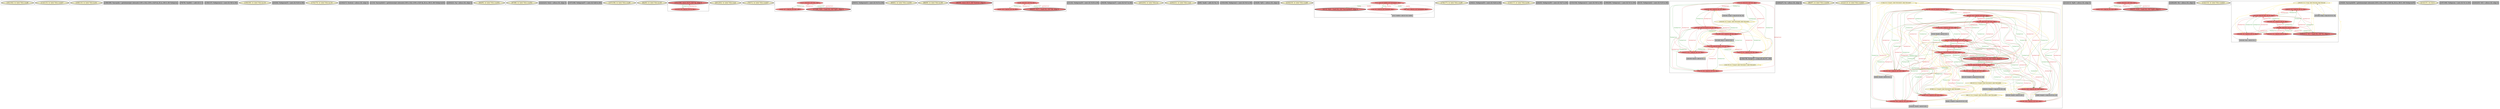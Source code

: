 
digraph G {





subgraph cluster55 {


node403 [penwidth=3.0,fontsize=20,fillcolor=lemonchiffon,label="[161/162]  br label %for.cond6",shape=ellipse,style=filled ]



}

subgraph cluster53 {


node401 [penwidth=3.0,fontsize=20,fillcolor=lemonchiffon,label="[114/115]  br label %for.cond27",shape=ellipse,style=filled ]



}

subgraph cluster51 {


node397 [penwidth=3.0,fontsize=20,fillcolor=lemonchiffon,label="[109/110]  br label %for.inc61",shape=ellipse,style=filled ]



}

subgraph cluster50 {


node396 [penwidth=3.0,fontsize=20,fillcolor=grey,label="[188/189]  %arrayidx = getelementptr inbounds [100 x i32], [100 x i32]* @_ZL1a, i64 0, i64 %idxprom",shape=rectangle,style=filled ]



}

subgraph cluster49 {


node395 [penwidth=3.0,fontsize=20,fillcolor=grey,label="[78/79]  %add41 = add i32 0, 0",shape=rectangle,style=filled ]



}

subgraph cluster45 {


node391 [penwidth=3.0,fontsize=20,fillcolor=grey,label="[136/137]  %idxprom12 = zext i32 %8 to i64",shape=rectangle,style=filled ]



}

subgraph cluster41 {


node386 [penwidth=3.0,fontsize=20,fillcolor=lemonchiffon,label="[159/160]  br label %for.inc19",shape=ellipse,style=filled ]



}

subgraph cluster39 {


node384 [penwidth=3.0,fontsize=20,fillcolor=grey,label="[43/44]  %idxprom35 = zext i32 %16 to i64",shape=rectangle,style=filled ]



}

subgraph cluster38 {


node383 [penwidth=3.0,fontsize=20,fillcolor=lemonchiffon,label="[174/175]  br label %for.inc16",shape=ellipse,style=filled ]



}

subgraph cluster46 {


node392 [penwidth=3.0,fontsize=20,fillcolor=grey,label="[216/217]  %retval = alloca i32, align 4",shape=rectangle,style=filled ]



}

subgraph cluster37 {


node382 [penwidth=3.0,fontsize=20,fillcolor=grey,label="[1/14]  %arrayidx43 = getelementptr inbounds [100 x i32], [100 x i32]* @_ZL1a, i64 0, i64 %idxprom42",shape=rectangle,style=filled ]



}

subgraph cluster36 {


node381 [penwidth=3.0,fontsize=20,fillcolor=grey,label="[220/221]  %j = alloca i32, align 4",shape=rectangle,style=filled ]



}

subgraph cluster15 {


node310 [penwidth=3.0,fontsize=20,fillcolor=lemonchiffon,label="[94/95]  br label %for.cond52",shape=ellipse,style=filled ]



}

subgraph cluster40 {


node385 [penwidth=3.0,fontsize=20,fillcolor=lemonchiffon,label="[97/98]  br label %for.cond52",shape=ellipse,style=filled ]



}

subgraph cluster35 {


node380 [penwidth=3.0,fontsize=20,fillcolor=grey,label="[222/223]  %i22 = alloca i32, align 4",shape=rectangle,style=filled ]



}

subgraph cluster54 {


node402 [penwidth=3.0,fontsize=20,fillcolor=grey,label="[107/108]  %idxprom57 = zext i32 %26 to i64",shape=rectangle,style=filled ]



}

subgraph cluster42 {


node387 [penwidth=3.0,fontsize=20,fillcolor=lemonchiffon,label="[157/158]  br label %for.cond9",shape=ellipse,style=filled ]



}

subgraph cluster11 {


node304 [penwidth=3.0,fontsize=20,fillcolor=lemonchiffon,label="[82/83]  br label %for.inc45",shape=ellipse,style=filled ]



}

subgraph cluster43 {


node389 [penwidth=3.0,fontsize=20,fillcolor=lightcoral,label="[151/156]  store i32 0, i32* %j, align 4",shape=ellipse,style=filled ]
node388 [fillcolor=lightcoral,label="[152/155]  %9 = load i32, i32* %j, align 4",shape=ellipse,style=filled ]

node388->node389 [style=solid,color=firebrick3,label="A|indep|Const",penwidth=1.0,fontcolor=firebrick3 ]
node389->node388 [style=solid,color=forestgreen,label="T|indep|Const",penwidth=1.0,fontcolor=forestgreen ]


}

subgraph cluster19 {


node340 [penwidth=3.0,fontsize=20,fillcolor=lemonchiffon,label="[201/202]  br label %for.cond",shape=ellipse,style=filled ]



}

subgraph cluster9 {


node302 [penwidth=3.0,fontsize=20,fillcolor=lemonchiffon,label="[70/71]  br label %for.cond27",shape=ellipse,style=filled ]



}

subgraph cluster52 {


node400 [fillcolor=lightcoral,label="[22/27]  store i32 0, i32* %j51, align 4",shape=ellipse,style=filled ]
node398 [fillcolor=lightcoral,label="[23/26]  %27 = load i32, i32* %j51, align 4",shape=ellipse,style=filled ]
node399 [penwidth=3.0,fontsize=20,fillcolor=lightcoral,label="[17/28]  %24 = load i32, i32* %j51, align 4",shape=ellipse,style=filled ]

node399->node400 [style=solid,color=firebrick3,label="A|indep|Const",penwidth=1.0,fontcolor=firebrick3 ]
node400->node398 [style=solid,color=forestgreen,label="T|indep|Const",penwidth=1.0,fontcolor=forestgreen ]
node400->node399 [style=solid,color=forestgreen,label="T|indep|Const",penwidth=1.0,fontcolor=forestgreen ]
node398->node400 [style=solid,color=firebrick3,label="A|indep|Const",penwidth=1.0,fontcolor=firebrick3 ]


}

subgraph cluster8 {


node301 [penwidth=3.0,fontsize=20,fillcolor=grey,label="[50/51]  %idxprom33 = zext i32 %15 to i64",shape=rectangle,style=filled ]



}

subgraph cluster10 {


node303 [penwidth=3.0,fontsize=20,fillcolor=lemonchiffon,label="[80/81]  br label %for.cond30",shape=ellipse,style=filled ]



}

subgraph cluster23 {


node346 [penwidth=3.0,fontsize=20,fillcolor=lemonchiffon,label="[68/69]  br label %for.inc48",shape=ellipse,style=filled ]



}

subgraph cluster7 {


node300 [penwidth=3.0,fontsize=20,fillcolor=lightcoral,label="[48/49]  store i32 0, i32* %retval, align 4",shape=ellipse,style=filled ]



}

subgraph cluster14 {


node309 [fillcolor=lightcoral,label="[41/46]  store i32 0, i32* %k, align 4",shape=ellipse,style=filled ]
node307 [fillcolor=lightcoral,label="[42/45]  %16 = load i32, i32* %k, align 4",shape=ellipse,style=filled ]
node308 [penwidth=3.0,fontsize=20,fillcolor=lightcoral,label="[40/47]  %17 = load i32, i32* %k, align 4",shape=ellipse,style=filled ]

node308->node309 [style=solid,color=firebrick3,label="A|indep|Const",penwidth=1.0,fontcolor=firebrick3 ]
node309->node308 [style=solid,color=forestgreen,label="T|indep|Const",penwidth=1.0,fontcolor=forestgreen ]
node309->node307 [style=solid,color=forestgreen,label="T|indep|Const",penwidth=1.0,fontcolor=forestgreen ]
node307->node309 [style=solid,color=firebrick3,label="A|indep|Const",penwidth=1.0,fontcolor=firebrick3 ]


}

subgraph cluster44 {


node390 [penwidth=3.0,fontsize=20,fillcolor=grey,label="[31/32]  %idxprom39 = zext i32 %18 to i64",shape=rectangle,style=filled ]



}

subgraph cluster6 {


node299 [penwidth=3.0,fontsize=20,fillcolor=grey,label="[38/39]  %idxprom37 = zext i32 %17 to i64",shape=rectangle,style=filled ]



}

subgraph cluster30 {


node362 [penwidth=3.0,fontsize=20,fillcolor=lemonchiffon,label="[203/204]  br label %for.inc",shape=ellipse,style=filled ]



}

subgraph cluster31 {


node363 [penwidth=3.0,fontsize=20,fillcolor=lemonchiffon,label="[230/231]  br label %for.cond",shape=ellipse,style=filled ]



}

subgraph cluster0 {


node289 [penwidth=3.0,fontsize=20,fillcolor=grey,label="[8/9]  %add = add i32 %2, 0",shape=rectangle,style=filled ]



}

subgraph cluster13 {


node306 [penwidth=3.0,fontsize=20,fillcolor=grey,label="[193/194]  %idxprom3 = zext i32 %4 to i64",shape=rectangle,style=filled ]



}

subgraph cluster5 {


node298 [penwidth=3.0,fontsize=20,fillcolor=grey,label="[16/29]  %j51 = alloca i32, align 4",shape=rectangle,style=filled ]



}

subgraph cluster47 {


node393 [penwidth=3.0,fontsize=20,fillcolor=lemonchiffon,label="[218/219]  br label %for.cond6",shape=ellipse,style=filled ]



}

subgraph cluster1 {


node294 [fillcolor=lightcoral,label="[4/11]  store i32 %add44, i32* %arrayidx43, align 4",shape=ellipse,style=filled ]
node293 [penwidth=3.0,fontsize=20,fillcolor=lightcoral,label="[2/13]  %20 = load i32, i32* %arrayidx43, align 4",shape=ellipse,style=filled ]
node292 [fillcolor=grey,label="[3/12]  %add44 = add i32 %20, %add41",shape=rectangle,style=filled ]
node290 [fillcolor=lightcoral,label="[7/10]  %2 = load i32, i32* %arrayidx, align 4",shape=ellipse,style=filled ]
node291 [fillcolor=lightcoral,label="[5/6]  %25 = load i32, i32* %arrayidx56, align 4",shape=ellipse,style=filled ]

node292->node294 [style=solid,color=black,label="",penwidth=0.5,fontcolor=black ]
node293->node294 [style=solid,color=firebrick3,label="A|indep",penwidth=1.0,fontcolor=firebrick3 ]
node291->node294 [style=solid,color=firebrick3,label="A|indep",penwidth=1.0,fontcolor=firebrick3 ]
node293->node292 [style=solid,color=black,label="",penwidth=0.5,fontcolor=black ]
node294->node291 [style=solid,color=forestgreen,label="T|indep",penwidth=1.0,fontcolor=forestgreen ]
node290->node294 [style=solid,color=firebrick3,label="A|indep",penwidth=1.0,fontcolor=firebrick3 ]
node294->node293 [style=solid,color=forestgreen,label="T|indep",penwidth=1.0,fontcolor=forestgreen ]
node294->node290 [style=solid,color=forestgreen,label="T|indep",penwidth=1.0,fontcolor=forestgreen ]


}

subgraph cluster32 {


node364 [penwidth=3.0,fontsize=20,fillcolor=lemonchiffon,label="[176/177]  br label %for.cond9",shape=ellipse,style=filled ]



}

subgraph cluster3 {


node296 [penwidth=3.0,fontsize=20,fillcolor=grey,label="[18/21]  %idxprom55 = zext i32 %24 to i64",shape=rectangle,style=filled ]



}

subgraph cluster48 {


node394 [penwidth=3.0,fontsize=20,fillcolor=lemonchiffon,label="[116/117]  br label %for.inc64",shape=ellipse,style=filled ]



}

subgraph cluster4 {


node297 [penwidth=3.0,fontsize=20,fillcolor=grey,label="[24/25]  %idxprom59 = zext i32 %27 to i64",shape=rectangle,style=filled ]



}

subgraph cluster17 {


node312 [penwidth=3.0,fontsize=20,fillcolor=grey,label="[153/154]  %idxprom14 = zext i32 %9 to i64",shape=rectangle,style=filled ]



}

subgraph cluster16 {


node311 [penwidth=3.0,fontsize=20,fillcolor=grey,label="[199/200]  %idxprom1 = zext i32 %3 to i64",shape=rectangle,style=filled ]



}

subgraph cluster2 {


node295 [penwidth=3.0,fontsize=20,fillcolor=grey,label="[0/15]  %idxprom42 = zext i32 %19 to i64",shape=rectangle,style=filled ]



}

subgraph cluster34 {


node379 [fillcolor=lightcoral,label="[139/172]  store i32 0, i32* %i5, align 4",shape=ellipse,style=filled ]
node378 [fillcolor=lightcoral,label="[148/165]  %6 = load i32, i32* %i5, align 4",shape=ellipse,style=filled ]
node377 [fillcolor=grey,label="[149/164]  %cmp7 = icmp ult i32 %6, 100",shape=rectangle,style=filled ]
node376 [fillcolor=lightcoral,label="[138/173]  %8 = load i32, i32* %i5, align 4",shape=ellipse,style=filled ]
node372 [fillcolor=lightcoral,label="[141/170]  store i32 %inc17, i32* %i5, align 4",shape=ellipse,style=filled ]
node367 [fillcolor=lightcoral,label="[140/171]  %7 = load i32, i32* %i5, align 4",shape=ellipse,style=filled ]
node375 [fillcolor=lemonchiffon,label="[150/163]  br i1 %cmp7, label %for.body8, label %for.end21",shape=ellipse,style=filled ]
node373 [fillcolor=lemonchiffon,label="[135/178]  br i1 %cmp10, label %for.body11, label %for.end18",shape=ellipse,style=filled ]
node369 [fillcolor=lightcoral,label="[144/147]  %11 = load i32, i32* %i5, align 4",shape=ellipse,style=filled ]
node368 [fillcolor=grey,label="[145/146]  %inc20 = add i32 %11, 1",shape=rectangle,style=filled ]
node370 [fillcolor=lightcoral,label="[143/166]  store i32 %inc20, i32* %i5, align 4",shape=ellipse,style=filled ]
node374 [penwidth=3.0,fontsize=20,fillcolor=grey,label="[134/179]  %cmp10 = icmp ult i32 %7, 100",shape=rectangle,style=filled ]
node366 [fillcolor=grey,label="[167/168]  %inc17 = add i32 %10, 1",shape=rectangle,style=filled ]
node371 [fillcolor=lightcoral,label="[142/169]  %10 = load i32, i32* %i5, align 4",shape=ellipse,style=filled ]

node373->node374 [style=solid,color=gold,label="C",penwidth=1.0,fontcolor=gold ]
node367->node379 [style=solid,color=firebrick3,label="A|indep|Const",penwidth=1.0,fontcolor=firebrick3 ]
node373->node373 [style=solid,color=gold,label="C",penwidth=1.0,fontcolor=gold ]
node379->node367 [style=solid,color=forestgreen,label="T|indep|Const",penwidth=1.0,fontcolor=forestgreen ]
node373->node371 [style=solid,color=gold,label="C",penwidth=1.0,fontcolor=gold ]
node373->node366 [style=solid,color=gold,label="C",penwidth=1.0,fontcolor=gold ]
node375->node377 [style=solid,color=gold,label="C",penwidth=1.0,fontcolor=gold ]
node373->node376 [style=solid,color=gold,label="C",penwidth=1.0,fontcolor=gold ]
node377->node375 [style=solid,color=black,label="",penwidth=0.5,fontcolor=black ]
node372->node376 [style=solid,color=forestgreen,label="T|indep|Const",penwidth=1.0,fontcolor=forestgreen ]
node371->node379 [style=solid,color=firebrick3,label="A|indep|Const",penwidth=1.0,fontcolor=firebrick3 ]
node369->node379 [style=solid,color=firebrick3,label="A|indep|Const",penwidth=1.0,fontcolor=firebrick3 ]
node373->node367 [style=solid,color=gold,label="C",penwidth=1.0,fontcolor=gold ]
node370->node369 [style=solid,color=forestgreen,label="T|indep|Const",penwidth=1.0,fontcolor=forestgreen ]
node370->node376 [style=solid,color=forestgreen,label="T|indep|Const",penwidth=1.0,fontcolor=forestgreen ]
node370->node367 [style=solid,color=forestgreen,label="T|indep|Const",penwidth=1.0,fontcolor=forestgreen ]
node379->node371 [style=solid,color=forestgreen,label="T|indep|Const",penwidth=1.0,fontcolor=forestgreen ]
node369->node372 [style=solid,color=firebrick3,label="A|indep|Const",penwidth=1.0,fontcolor=firebrick3 ]
node370->node371 [style=solid,color=forestgreen,label="T|indep|Const",penwidth=1.0,fontcolor=forestgreen ]
node375->node375 [style=solid,color=gold,label="C",penwidth=1.0,fontcolor=gold ]
node367->node370 [style=solid,color=firebrick3,label="A|indep|Const",penwidth=1.0,fontcolor=firebrick3 ]
node376->node370 [style=solid,color=firebrick3,label="A|indep|Const",penwidth=1.0,fontcolor=firebrick3 ]
node369->node368 [style=solid,color=black,label="",penwidth=0.5,fontcolor=black ]
node379->node378 [style=solid,color=forestgreen,label="T|indep|Const",penwidth=1.0,fontcolor=forestgreen ]
node371->node372 [style=solid,color=firebrick3,label="A|indep|Const",penwidth=1.0,fontcolor=firebrick3 ]
node375->node374 [style=solid,color=gold,label="C",penwidth=1.0,fontcolor=gold ]
node374->node373 [style=solid,color=black,label="",penwidth=0.5,fontcolor=black ]
node372->node369 [style=solid,color=forestgreen,label="T|indep|Const",penwidth=1.0,fontcolor=forestgreen ]
node376->node372 [style=solid,color=firebrick3,label="A|indep|Const",penwidth=1.0,fontcolor=firebrick3 ]
node378->node377 [style=solid,color=black,label="",penwidth=0.5,fontcolor=black ]
node367->node372 [style=solid,color=firebrick3,label="A|indep|Const",penwidth=1.0,fontcolor=firebrick3 ]
node375->node378 [style=solid,color=gold,label="C",penwidth=1.0,fontcolor=gold ]
node378->node370 [style=solid,color=firebrick3,label="A|indep|Const",penwidth=1.0,fontcolor=firebrick3 ]
node371->node370 [style=solid,color=firebrick3,label="A|indep|Const",penwidth=1.0,fontcolor=firebrick3 ]
node378->node372 [style=solid,color=firebrick3,label="A|indep|Const",penwidth=1.0,fontcolor=firebrick3 ]
node371->node366 [style=solid,color=black,label="",penwidth=0.5,fontcolor=black ]
node372->node378 [style=solid,color=forestgreen,label="T|indep|Const",penwidth=1.0,fontcolor=forestgreen ]
node379->node376 [style=solid,color=forestgreen,label="T|indep|Const",penwidth=1.0,fontcolor=forestgreen ]
node369->node370 [style=solid,color=firebrick3,label="A|indep|Const",penwidth=1.0,fontcolor=firebrick3 ]
node378->node379 [style=solid,color=firebrick3,label="A|indep|Const",penwidth=1.0,fontcolor=firebrick3 ]
node375->node373 [style=solid,color=gold,label="C",penwidth=1.0,fontcolor=gold ]
node376->node379 [style=solid,color=firebrick3,label="A|indep|Const",penwidth=1.0,fontcolor=firebrick3 ]
node375->node367 [style=solid,color=gold,label="C",penwidth=1.0,fontcolor=gold ]
node372->node371 [style=solid,color=forestgreen,label="T|indep|Const",penwidth=1.0,fontcolor=forestgreen ]
node370->node378 [style=solid,color=forestgreen,label="T|indep|Const",penwidth=1.0,fontcolor=forestgreen ]
node373->node372 [style=solid,color=gold,label="C",penwidth=1.0,fontcolor=gold ]
node375->node370 [style=solid,color=gold,label="C",penwidth=1.0,fontcolor=gold ]
node372->node367 [style=solid,color=forestgreen,label="T|indep|Const",penwidth=1.0,fontcolor=forestgreen ]
node366->node372 [style=solid,color=black,label="",penwidth=0.5,fontcolor=black ]
node375->node368 [style=solid,color=gold,label="C",penwidth=1.0,fontcolor=gold ]
node368->node370 [style=solid,color=black,label="",penwidth=0.5,fontcolor=black ]
node375->node369 [style=solid,color=gold,label="C",penwidth=1.0,fontcolor=gold ]
node367->node374 [style=solid,color=black,label="",penwidth=0.5,fontcolor=black ]
node379->node369 [style=solid,color=forestgreen,label="T|indep|Const",penwidth=1.0,fontcolor=forestgreen ]


}

subgraph cluster22 {


node345 [penwidth=3.0,fontsize=20,fillcolor=grey,label="[226/227]  %i = alloca i32, align 4",shape=rectangle,style=filled ]



}

subgraph cluster56 {


node404 [penwidth=3.0,fontsize=20,fillcolor=lemonchiffon,label="[86/87]  br label %for.cond30",shape=ellipse,style=filled ]



}

subgraph cluster25 {


node348 [penwidth=3.0,fontsize=20,fillcolor=lemonchiffon,label="[112/113]  br label %for.cond23",shape=ellipse,style=filled ]



}

subgraph cluster18 {


node339 [fillcolor=lemonchiffon,label="[77/84]  br i1 %cmp31, label %for.body32, label %for.end47",shape=ellipse,style=filled ]
node338 [fillcolor=lightcoral,label="[99/102]  %23 = load i32, i32* %i22, align 4",shape=ellipse,style=filled ]
node336 [fillcolor=lemonchiffon,label="[93/118]  br i1 %cmp24, label %for.body25, label %for.end66",shape=ellipse,style=filled ]
node335 [fillcolor=lightcoral,label="[58/125]  %29 = load i32, i32* %i22, align 4",shape=ellipse,style=filled ]
node334 [fillcolor=lightcoral,label="[57/126]  store i32 0, i32* %i22, align 4",shape=ellipse,style=filled ]
node333 [fillcolor=lightcoral,label="[54/129]  %26 = load i32, i32* %i22, align 4",shape=ellipse,style=filled ]
node332 [fillcolor=lightcoral,label="[55/128]  store i32 %inc46, i32* %i22, align 4",shape=ellipse,style=filled ]
node337 [fillcolor=grey,label="[92/119]  %cmp24 = icmp ult i32 %12, 100",shape=rectangle,style=filled ]
node331 [fillcolor=lightcoral,label="[91/120]  %12 = load i32, i32* %i22, align 4",shape=ellipse,style=filled ]
node330 [fillcolor=lightcoral,label="[64/121]  store i32 %inc49, i32* %i22, align 4",shape=ellipse,style=filled ]
node329 [fillcolor=lightcoral,label="[60/123]  store i32 %inc65, i32* %i22, align 4",shape=ellipse,style=filled ]
node318 [fillcolor=grey,label="[66/89]  %cmp28 = icmp ult i32 %13, 100",shape=rectangle,style=filled ]
node319 [fillcolor=grey,label="[59/124]  %inc65 = add i32 %29, 1",shape=rectangle,style=filled ]
node316 [fillcolor=lemonchiffon,label="[96/111]  br i1 %cmp53, label %for.body54, label %for.end63",shape=ellipse,style=filled ]
node315 [fillcolor=grey,label="[100/101]  %cmp53 = icmp ult i32 %23, 100",shape=rectangle,style=filled ]
node325 [fillcolor=lightcoral,label="[61/122]  %21 = load i32, i32* %i22, align 4",shape=ellipse,style=filled ]
node314 [fillcolor=grey,label="[62/63]  %inc46 = add i32 %21, 1",shape=rectangle,style=filled ]
node320 [fillcolor=grey,label="[104/105]  %inc62 = add i32 %28, 1",shape=rectangle,style=filled ]
node323 [fillcolor=lightcoral,label="[65/90]  %13 = load i32, i32* %i22, align 4",shape=ellipse,style=filled ]
node328 [fillcolor=lightcoral,label="[53/130]  store i32 %inc62, i32* %i22, align 4",shape=ellipse,style=filled ]
node322 [fillcolor=grey,label="[76/85]  %cmp31 = icmp ult i32 %14, 100",shape=rectangle,style=filled ]
node317 [fillcolor=lightcoral,label="[103/106]  %28 = load i32, i32* %i22, align 4",shape=ellipse,style=filled ]
node313 [fillcolor=grey,label="[73/74]  %inc49 = add i32 %22, 1",shape=rectangle,style=filled ]
node324 [penwidth=3.0,fontsize=20,fillcolor=lightcoral,label="[52/131]  %15 = load i32, i32* %i22, align 4",shape=ellipse,style=filled ]
node326 [fillcolor=lightcoral,label="[56/127]  %14 = load i32, i32* %i22, align 4",shape=ellipse,style=filled ]
node321 [fillcolor=lemonchiffon,label="[67/88]  br i1 %cmp28, label %for.body29, label %for.end50",shape=ellipse,style=filled ]
node327 [fillcolor=lightcoral,label="[72/75]  %22 = load i32, i32* %i22, align 4",shape=ellipse,style=filled ]

node329->node338 [style=solid,color=forestgreen,label="T|indep|Const",penwidth=1.0,fontcolor=forestgreen ]
node329->node333 [style=solid,color=forestgreen,label="T|indep|Const",penwidth=1.0,fontcolor=forestgreen ]
node333->node329 [style=solid,color=firebrick3,label="A|indep|Const",penwidth=1.0,fontcolor=firebrick3 ]
node328->node338 [style=solid,color=forestgreen,label="T|indep|Const",penwidth=1.0,fontcolor=forestgreen ]
node328->node335 [style=solid,color=forestgreen,label="T|indep|Const",penwidth=1.0,fontcolor=forestgreen ]
node324->node329 [style=solid,color=firebrick3,label="A|indep|Const",penwidth=1.0,fontcolor=firebrick3 ]
node324->node330 [style=solid,color=firebrick3,label="A|indep|Const",penwidth=1.0,fontcolor=firebrick3 ]
node330->node324 [style=solid,color=forestgreen,label="T|indep|Const",penwidth=1.0,fontcolor=forestgreen ]
node334->node327 [style=solid,color=forestgreen,label="T|indep|Const",penwidth=1.0,fontcolor=forestgreen ]
node332->node327 [style=solid,color=forestgreen,label="T|indep|Const",penwidth=1.0,fontcolor=forestgreen ]
node330->node327 [style=solid,color=forestgreen,label="T|indep|Const",penwidth=1.0,fontcolor=forestgreen ]
node327->node313 [style=solid,color=black,label="",penwidth=0.5,fontcolor=black ]
node326->node334 [style=solid,color=firebrick3,label="A|indep|Const",penwidth=1.0,fontcolor=firebrick3 ]
node328->node325 [style=solid,color=forestgreen,label="T|indep|Const",penwidth=1.0,fontcolor=forestgreen ]
node334->node326 [style=solid,color=forestgreen,label="T|indep|Const",penwidth=1.0,fontcolor=forestgreen ]
node326->node332 [style=solid,color=firebrick3,label="A|indep|Const",penwidth=1.0,fontcolor=firebrick3 ]
node332->node326 [style=solid,color=forestgreen,label="T|indep|Const",penwidth=1.0,fontcolor=forestgreen ]
node326->node328 [style=solid,color=firebrick3,label="A|indep|Const",penwidth=1.0,fontcolor=firebrick3 ]
node316->node320 [style=solid,color=gold,label="C",penwidth=1.0,fontcolor=gold ]
node331->node329 [style=solid,color=firebrick3,label="A|indep|Const",penwidth=1.0,fontcolor=firebrick3 ]
node326->node322 [style=solid,color=black,label="",penwidth=0.5,fontcolor=black ]
node333->node328 [style=solid,color=firebrick3,label="A|indep|Const",penwidth=1.0,fontcolor=firebrick3 ]
node325->node334 [style=solid,color=firebrick3,label="A|indep|Const",penwidth=1.0,fontcolor=firebrick3 ]
node325->node314 [style=solid,color=black,label="",penwidth=0.5,fontcolor=black ]
node324->node334 [style=solid,color=firebrick3,label="A|indep|Const",penwidth=1.0,fontcolor=firebrick3 ]
node334->node324 [style=solid,color=forestgreen,label="T|indep|Const",penwidth=1.0,fontcolor=forestgreen ]
node338->node329 [style=solid,color=firebrick3,label="A|indep|Const",penwidth=1.0,fontcolor=firebrick3 ]
node332->node324 [style=solid,color=forestgreen,label="T|indep|Const",penwidth=1.0,fontcolor=forestgreen ]
node329->node335 [style=solid,color=forestgreen,label="T|indep|Const",penwidth=1.0,fontcolor=forestgreen ]
node317->node332 [style=solid,color=firebrick3,label="A|indep|Const",penwidth=1.0,fontcolor=firebrick3 ]
node329->node317 [style=solid,color=forestgreen,label="T|indep|Const",penwidth=1.0,fontcolor=forestgreen ]
node332->node317 [style=solid,color=forestgreen,label="T|indep|Const",penwidth=1.0,fontcolor=forestgreen ]
node328->node326 [style=solid,color=forestgreen,label="T|indep|Const",penwidth=1.0,fontcolor=forestgreen ]
node334->node331 [style=solid,color=forestgreen,label="T|indep|Const",penwidth=1.0,fontcolor=forestgreen ]
node334->node335 [style=solid,color=forestgreen,label="T|indep|Const",penwidth=1.0,fontcolor=forestgreen ]
node323->node318 [style=solid,color=black,label="",penwidth=0.5,fontcolor=black ]
node335->node334 [style=solid,color=firebrick3,label="A|indep|Const",penwidth=1.0,fontcolor=firebrick3 ]
node328->node317 [style=solid,color=forestgreen,label="T|indep|Const",penwidth=1.0,fontcolor=forestgreen ]
node325->node330 [style=solid,color=firebrick3,label="A|indep|Const",penwidth=1.0,fontcolor=firebrick3 ]
node336->node316 [style=solid,color=gold,label="C",penwidth=1.0,fontcolor=gold ]
node317->node328 [style=solid,color=firebrick3,label="A|indep|Const",penwidth=1.0,fontcolor=firebrick3 ]
node316->node338 [style=solid,color=gold,label="C",penwidth=1.0,fontcolor=gold ]
node316->node315 [style=solid,color=gold,label="C",penwidth=1.0,fontcolor=gold ]
node335->node319 [style=solid,color=black,label="",penwidth=0.5,fontcolor=black ]
node332->node323 [style=solid,color=forestgreen,label="T|indep|Const",penwidth=1.0,fontcolor=forestgreen ]
node331->node334 [style=solid,color=firebrick3,label="A|indep|Const",penwidth=1.0,fontcolor=firebrick3 ]
node323->node332 [style=solid,color=firebrick3,label="A|indep|Const",penwidth=1.0,fontcolor=firebrick3 ]
node339->node322 [style=solid,color=gold,label="C",penwidth=1.0,fontcolor=gold ]
node331->node330 [style=solid,color=firebrick3,label="A|indep|Const",penwidth=1.0,fontcolor=firebrick3 ]
node321->node326 [style=solid,color=gold,label="C",penwidth=1.0,fontcolor=gold ]
node325->node329 [style=solid,color=firebrick3,label="A|indep|Const",penwidth=1.0,fontcolor=firebrick3 ]
node330->node333 [style=solid,color=forestgreen,label="T|indep|Const",penwidth=1.0,fontcolor=forestgreen ]
node330->node325 [style=solid,color=forestgreen,label="T|indep|Const",penwidth=1.0,fontcolor=forestgreen ]
node321->node323 [style=solid,color=gold,label="C",penwidth=1.0,fontcolor=gold ]
node334->node333 [style=solid,color=forestgreen,label="T|indep|Const",penwidth=1.0,fontcolor=forestgreen ]
node332->node325 [style=solid,color=forestgreen,label="T|indep|Const",penwidth=1.0,fontcolor=forestgreen ]
node333->node330 [style=solid,color=firebrick3,label="A|indep|Const",penwidth=1.0,fontcolor=firebrick3 ]
node335->node330 [style=solid,color=firebrick3,label="A|indep|Const",penwidth=1.0,fontcolor=firebrick3 ]
node332->node333 [style=solid,color=forestgreen,label="T|indep|Const",penwidth=1.0,fontcolor=forestgreen ]
node335->node329 [style=solid,color=firebrick3,label="A|indep|Const",penwidth=1.0,fontcolor=firebrick3 ]
node329->node326 [style=solid,color=forestgreen,label="T|indep|Const",penwidth=1.0,fontcolor=forestgreen ]
node329->node324 [style=solid,color=forestgreen,label="T|indep|Const",penwidth=1.0,fontcolor=forestgreen ]
node334->node317 [style=solid,color=forestgreen,label="T|indep|Const",penwidth=1.0,fontcolor=forestgreen ]
node317->node330 [style=solid,color=firebrick3,label="A|indep|Const",penwidth=1.0,fontcolor=firebrick3 ]
node331->node337 [style=solid,color=black,label="",penwidth=0.5,fontcolor=black ]
node335->node328 [style=solid,color=firebrick3,label="A|indep|Const",penwidth=1.0,fontcolor=firebrick3 ]
node333->node332 [style=solid,color=firebrick3,label="A|indep|Const",penwidth=1.0,fontcolor=firebrick3 ]
node334->node323 [style=solid,color=forestgreen,label="T|indep|Const",penwidth=1.0,fontcolor=forestgreen ]
node327->node328 [style=solid,color=firebrick3,label="A|indep|Const",penwidth=1.0,fontcolor=firebrick3 ]
node332->node338 [style=solid,color=forestgreen,label="T|indep|Const",penwidth=1.0,fontcolor=forestgreen ]
node327->node332 [style=solid,color=firebrick3,label="A|indep|Const",penwidth=1.0,fontcolor=firebrick3 ]
node337->node336 [style=solid,color=black,label="",penwidth=0.5,fontcolor=black ]
node333->node334 [style=solid,color=firebrick3,label="A|indep|Const",penwidth=1.0,fontcolor=firebrick3 ]
node336->node315 [style=solid,color=gold,label="C",penwidth=1.0,fontcolor=gold ]
node332->node331 [style=solid,color=forestgreen,label="T|indep|Const",penwidth=1.0,fontcolor=forestgreen ]
node323->node328 [style=solid,color=firebrick3,label="A|indep|Const",penwidth=1.0,fontcolor=firebrick3 ]
node317->node329 [style=solid,color=firebrick3,label="A|indep|Const",penwidth=1.0,fontcolor=firebrick3 ]
node336->node335 [style=solid,color=gold,label="C",penwidth=1.0,fontcolor=gold ]
node338->node328 [style=solid,color=firebrick3,label="A|indep|Const",penwidth=1.0,fontcolor=firebrick3 ]
node325->node328 [style=solid,color=firebrick3,label="A|indep|Const",penwidth=1.0,fontcolor=firebrick3 ]
node331->node332 [style=solid,color=firebrick3,label="A|indep|Const",penwidth=1.0,fontcolor=firebrick3 ]
node314->node332 [style=solid,color=black,label="",penwidth=0.5,fontcolor=black ]
node321->node313 [style=solid,color=gold,label="C",penwidth=1.0,fontcolor=gold ]
node329->node331 [style=solid,color=forestgreen,label="T|indep|Const",penwidth=1.0,fontcolor=forestgreen ]
node336->node338 [style=solid,color=gold,label="C",penwidth=1.0,fontcolor=gold ]
node339->node314 [style=solid,color=gold,label="C",penwidth=1.0,fontcolor=gold ]
node321->node318 [style=solid,color=gold,label="C",penwidth=1.0,fontcolor=gold ]
node327->node334 [style=solid,color=firebrick3,label="A|indep|Const",penwidth=1.0,fontcolor=firebrick3 ]
node339->node332 [style=solid,color=gold,label="C",penwidth=1.0,fontcolor=gold ]
node321->node330 [style=solid,color=gold,label="C",penwidth=1.0,fontcolor=gold ]
node334->node338 [style=solid,color=forestgreen,label="T|indep|Const",penwidth=1.0,fontcolor=forestgreen ]
node339->node326 [style=solid,color=gold,label="C",penwidth=1.0,fontcolor=gold ]
node323->node334 [style=solid,color=firebrick3,label="A|indep|Const",penwidth=1.0,fontcolor=firebrick3 ]
node317->node320 [style=solid,color=black,label="",penwidth=0.5,fontcolor=black ]
node338->node315 [style=solid,color=black,label="",penwidth=0.5,fontcolor=black ]
node338->node334 [style=solid,color=firebrick3,label="A|indep|Const",penwidth=1.0,fontcolor=firebrick3 ]
node339->node324 [style=solid,color=gold,label="C",penwidth=1.0,fontcolor=gold ]
node336->node337 [style=solid,color=gold,label="C",penwidth=1.0,fontcolor=gold ]
node317->node334 [style=solid,color=firebrick3,label="A|indep|Const",penwidth=1.0,fontcolor=firebrick3 ]
node339->node339 [style=solid,color=gold,label="C",penwidth=1.0,fontcolor=gold ]
node316->node333 [style=solid,color=gold,label="C",penwidth=1.0,fontcolor=gold ]
node330->node335 [style=solid,color=forestgreen,label="T|indep|Const",penwidth=1.0,fontcolor=forestgreen ]
node336->node331 [style=solid,color=gold,label="C",penwidth=1.0,fontcolor=gold ]
node322->node339 [style=solid,color=black,label="",penwidth=0.5,fontcolor=black ]
node315->node316 [style=solid,color=black,label="",penwidth=0.5,fontcolor=black ]
node336->node329 [style=solid,color=gold,label="C",penwidth=1.0,fontcolor=gold ]
node339->node325 [style=solid,color=gold,label="C",penwidth=1.0,fontcolor=gold ]
node331->node328 [style=solid,color=firebrick3,label="A|indep|Const",penwidth=1.0,fontcolor=firebrick3 ]
node338->node332 [style=solid,color=firebrick3,label="A|indep|Const",penwidth=1.0,fontcolor=firebrick3 ]
node332->node335 [style=solid,color=forestgreen,label="T|indep|Const",penwidth=1.0,fontcolor=forestgreen ]
node336->node321 [style=solid,color=gold,label="C",penwidth=1.0,fontcolor=gold ]
node335->node332 [style=solid,color=firebrick3,label="A|indep|Const",penwidth=1.0,fontcolor=firebrick3 ]
node327->node330 [style=solid,color=firebrick3,label="A|indep|Const",penwidth=1.0,fontcolor=firebrick3 ]
node336->node323 [style=solid,color=gold,label="C",penwidth=1.0,fontcolor=gold ]
node327->node329 [style=solid,color=firebrick3,label="A|indep|Const",penwidth=1.0,fontcolor=firebrick3 ]
node328->node324 [style=solid,color=forestgreen,label="T|indep|Const",penwidth=1.0,fontcolor=forestgreen ]
node313->node330 [style=solid,color=black,label="",penwidth=0.5,fontcolor=black ]
node321->node321 [style=solid,color=gold,label="C",penwidth=1.0,fontcolor=gold ]
node316->node316 [style=solid,color=gold,label="C",penwidth=1.0,fontcolor=gold ]
node328->node327 [style=solid,color=forestgreen,label="T|indep|Const",penwidth=1.0,fontcolor=forestgreen ]
node336->node318 [style=solid,color=gold,label="C",penwidth=1.0,fontcolor=gold ]
node324->node332 [style=solid,color=firebrick3,label="A|indep|Const",penwidth=1.0,fontcolor=firebrick3 ]
node323->node329 [style=solid,color=firebrick3,label="A|indep|Const",penwidth=1.0,fontcolor=firebrick3 ]
node319->node329 [style=solid,color=black,label="",penwidth=0.5,fontcolor=black ]
node324->node328 [style=solid,color=firebrick3,label="A|indep|Const",penwidth=1.0,fontcolor=firebrick3 ]
node336->node319 [style=solid,color=gold,label="C",penwidth=1.0,fontcolor=gold ]
node316->node317 [style=solid,color=gold,label="C",penwidth=1.0,fontcolor=gold ]
node325->node332 [style=solid,color=firebrick3,label="A|indep|Const",penwidth=1.0,fontcolor=firebrick3 ]
node336->node336 [style=solid,color=gold,label="C",penwidth=1.0,fontcolor=gold ]
node328->node331 [style=solid,color=forestgreen,label="T|indep|Const",penwidth=1.0,fontcolor=forestgreen ]
node338->node330 [style=solid,color=firebrick3,label="A|indep|Const",penwidth=1.0,fontcolor=firebrick3 ]
node321->node327 [style=solid,color=gold,label="C",penwidth=1.0,fontcolor=gold ]
node320->node328 [style=solid,color=black,label="",penwidth=0.5,fontcolor=black ]
node330->node326 [style=solid,color=forestgreen,label="T|indep|Const",penwidth=1.0,fontcolor=forestgreen ]
node330->node338 [style=solid,color=forestgreen,label="T|indep|Const",penwidth=1.0,fontcolor=forestgreen ]
node330->node317 [style=solid,color=forestgreen,label="T|indep|Const",penwidth=1.0,fontcolor=forestgreen ]
node334->node325 [style=solid,color=forestgreen,label="T|indep|Const",penwidth=1.0,fontcolor=forestgreen ]
node316->node328 [style=solid,color=gold,label="C",penwidth=1.0,fontcolor=gold ]
node328->node333 [style=solid,color=forestgreen,label="T|indep|Const",penwidth=1.0,fontcolor=forestgreen ]
node321->node339 [style=solid,color=gold,label="C",penwidth=1.0,fontcolor=gold ]
node329->node327 [style=solid,color=forestgreen,label="T|indep|Const",penwidth=1.0,fontcolor=forestgreen ]
node321->node322 [style=solid,color=gold,label="C",penwidth=1.0,fontcolor=gold ]
node328->node323 [style=solid,color=forestgreen,label="T|indep|Const",penwidth=1.0,fontcolor=forestgreen ]
node323->node330 [style=solid,color=firebrick3,label="A|indep|Const",penwidth=1.0,fontcolor=firebrick3 ]
node326->node329 [style=solid,color=firebrick3,label="A|indep|Const",penwidth=1.0,fontcolor=firebrick3 ]
node318->node321 [style=solid,color=black,label="",penwidth=0.5,fontcolor=black ]
node329->node325 [style=solid,color=forestgreen,label="T|indep|Const",penwidth=1.0,fontcolor=forestgreen ]
node329->node323 [style=solid,color=forestgreen,label="T|indep|Const",penwidth=1.0,fontcolor=forestgreen ]
node326->node330 [style=solid,color=firebrick3,label="A|indep|Const",penwidth=1.0,fontcolor=firebrick3 ]
node330->node331 [style=solid,color=forestgreen,label="T|indep|Const",penwidth=1.0,fontcolor=forestgreen ]
node330->node323 [style=solid,color=forestgreen,label="T|indep|Const",penwidth=1.0,fontcolor=forestgreen ]


}

subgraph cluster29 {


node361 [penwidth=3.0,fontsize=20,fillcolor=grey,label="[212/213]  %j26 = alloca i32, align 4",shape=rectangle,style=filled ]



}

subgraph cluster20 {


node343 [fillcolor=lightcoral,label="[33/36]  store i32 0, i32* %j26, align 4",shape=ellipse,style=filled ]
node341 [fillcolor=lightcoral,label="[34/35]  %19 = load i32, i32* %j26, align 4",shape=ellipse,style=filled ]
node342 [penwidth=3.0,fontsize=20,fillcolor=lightcoral,label="[30/37]  %18 = load i32, i32* %j26, align 4",shape=ellipse,style=filled ]

node342->node343 [style=solid,color=firebrick3,label="A|indep|Const",penwidth=1.0,fontcolor=firebrick3 ]
node343->node342 [style=solid,color=forestgreen,label="T|indep|Const",penwidth=1.0,fontcolor=forestgreen ]
node343->node341 [style=solid,color=forestgreen,label="T|indep|Const",penwidth=1.0,fontcolor=forestgreen ]
node341->node343 [style=solid,color=firebrick3,label="A|indep|Const",penwidth=1.0,fontcolor=firebrick3 ]


}

subgraph cluster26 {


node349 [penwidth=3.0,fontsize=20,fillcolor=grey,label="[228/229]  %k = alloca i32, align 4",shape=rectangle,style=filled ]



}

subgraph cluster24 {


node347 [penwidth=3.0,fontsize=20,fillcolor=lemonchiffon,label="[132/133]  br label %for.cond23",shape=ellipse,style=filled ]



}

subgraph cluster28 {


node360 [fillcolor=lemonchiffon,label="[198/205]  br i1 %cmp, label %for.body, label %for.end",shape=ellipse,style=filled ]
node358 [fillcolor=lightcoral,label="[196/207]  %0 = load i32, i32* %i, align 4",shape=ellipse,style=filled ]
node352 [fillcolor=grey,label="[183/184]  %inc = add i32 %5, 1",shape=rectangle,style=filled ]
node351 [fillcolor=lightcoral,label="[181/210]  store i32 %inc, i32* %i, align 4",shape=ellipse,style=filled ]
node359 [fillcolor=lightcoral,label="[186/191]  %1 = load i32, i32* %i, align 4",shape=ellipse,style=filled ]
node353 [penwidth=3.0,fontsize=20,fillcolor=lightcoral,label="[180/211]  %3 = load i32, i32* %i, align 4",shape=ellipse,style=filled ]
node357 [fillcolor=lightcoral,label="[182/209]  %5 = load i32, i32* %i, align 4",shape=ellipse,style=filled ]
node354 [fillcolor=grey,label="[197/206]  %cmp = icmp ult i32 %0, 100",shape=rectangle,style=filled ]
node355 [fillcolor=lightcoral,label="[192/195]  %4 = load i32, i32* %i, align 4",shape=ellipse,style=filled ]
node356 [fillcolor=lightcoral,label="[185/208]  store i32 0, i32* %i, align 4",shape=ellipse,style=filled ]

node358->node356 [style=solid,color=firebrick3,label="A|indep|Const",penwidth=1.0,fontcolor=firebrick3 ]
node351->node355 [style=solid,color=forestgreen,label="T|indep|Const",penwidth=1.0,fontcolor=forestgreen ]
node354->node360 [style=solid,color=black,label="",penwidth=0.5,fontcolor=black ]
node351->node353 [style=solid,color=forestgreen,label="T|indep|Const",penwidth=1.0,fontcolor=forestgreen ]
node353->node351 [style=solid,color=firebrick3,label="A|indep|Const",penwidth=1.0,fontcolor=firebrick3 ]
node351->node357 [style=solid,color=forestgreen,label="T|indep|Const",penwidth=1.0,fontcolor=forestgreen ]
node357->node351 [style=solid,color=firebrick3,label="A|indep|Const",penwidth=1.0,fontcolor=firebrick3 ]
node355->node351 [style=solid,color=firebrick3,label="A|indep|Const",penwidth=1.0,fontcolor=firebrick3 ]
node358->node354 [style=solid,color=black,label="",penwidth=0.5,fontcolor=black ]
node360->node354 [style=solid,color=gold,label="C",penwidth=1.0,fontcolor=gold ]
node360->node352 [style=solid,color=gold,label="C",penwidth=1.0,fontcolor=gold ]
node358->node351 [style=solid,color=firebrick3,label="A|indep|Const",penwidth=1.0,fontcolor=firebrick3 ]
node360->node357 [style=solid,color=gold,label="C",penwidth=1.0,fontcolor=gold ]
node360->node353 [style=solid,color=gold,label="C",penwidth=1.0,fontcolor=gold ]
node360->node359 [style=solid,color=gold,label="C",penwidth=1.0,fontcolor=gold ]
node359->node356 [style=solid,color=firebrick3,label="A|indep|Const",penwidth=1.0,fontcolor=firebrick3 ]
node356->node355 [style=solid,color=forestgreen,label="T|indep|Const",penwidth=1.0,fontcolor=forestgreen ]
node355->node356 [style=solid,color=firebrick3,label="A|indep|Const",penwidth=1.0,fontcolor=firebrick3 ]
node357->node352 [style=solid,color=black,label="",penwidth=0.5,fontcolor=black ]
node357->node356 [style=solid,color=firebrick3,label="A|indep|Const",penwidth=1.0,fontcolor=firebrick3 ]
node356->node353 [style=solid,color=forestgreen,label="T|indep|Const",penwidth=1.0,fontcolor=forestgreen ]
node356->node358 [style=solid,color=forestgreen,label="T|indep|Const",penwidth=1.0,fontcolor=forestgreen ]
node360->node355 [style=solid,color=gold,label="C",penwidth=1.0,fontcolor=gold ]
node352->node351 [style=solid,color=black,label="",penwidth=0.5,fontcolor=black ]
node359->node351 [style=solid,color=firebrick3,label="A|indep|Const",penwidth=1.0,fontcolor=firebrick3 ]
node360->node358 [style=solid,color=gold,label="C",penwidth=1.0,fontcolor=gold ]
node360->node360 [style=solid,color=gold,label="C",penwidth=1.0,fontcolor=gold ]
node360->node351 [style=solid,color=gold,label="C",penwidth=1.0,fontcolor=gold ]
node353->node356 [style=solid,color=firebrick3,label="A|indep|Const",penwidth=1.0,fontcolor=firebrick3 ]
node356->node359 [style=solid,color=forestgreen,label="T|indep|Const",penwidth=1.0,fontcolor=forestgreen ]
node356->node357 [style=solid,color=forestgreen,label="T|indep|Const",penwidth=1.0,fontcolor=forestgreen ]
node351->node358 [style=solid,color=forestgreen,label="T|indep|Const",penwidth=1.0,fontcolor=forestgreen ]
node351->node359 [style=solid,color=forestgreen,label="T|indep|Const",penwidth=1.0,fontcolor=forestgreen ]


}

subgraph cluster27 {


node350 [penwidth=3.0,fontsize=20,fillcolor=grey,label="[19/20]  %arrayidx56 = getelementptr inbounds [100 x i32], [100 x i32]* @_ZL1a, i64 0, i64 %idxprom55",shape=rectangle,style=filled ]



}

subgraph cluster21 {


node344 [penwidth=3.0,fontsize=20,fillcolor=lemonchiffon,label="[214/215]  ret i32 0",shape=ellipse,style=filled ]



}

subgraph cluster12 {


node305 [penwidth=3.0,fontsize=20,fillcolor=grey,label="[187/190]  %idxprom = zext i32 %1 to i64",shape=rectangle,style=filled ]



}

subgraph cluster33 {


node365 [penwidth=3.0,fontsize=20,fillcolor=grey,label="[224/225]  %i5 = alloca i32, align 4",shape=rectangle,style=filled ]



}

}
